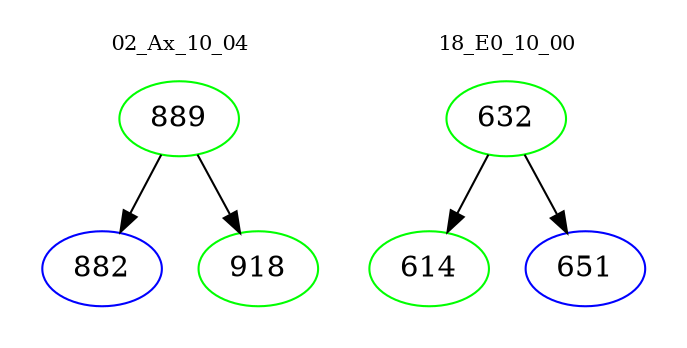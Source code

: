 digraph{
subgraph cluster_0 {
color = white
label = "02_Ax_10_04";
fontsize=10;
T0_889 [label="889", color="green"]
T0_889 -> T0_882 [color="black"]
T0_882 [label="882", color="blue"]
T0_889 -> T0_918 [color="black"]
T0_918 [label="918", color="green"]
}
subgraph cluster_1 {
color = white
label = "18_E0_10_00";
fontsize=10;
T1_632 [label="632", color="green"]
T1_632 -> T1_614 [color="black"]
T1_614 [label="614", color="green"]
T1_632 -> T1_651 [color="black"]
T1_651 [label="651", color="blue"]
}
}
